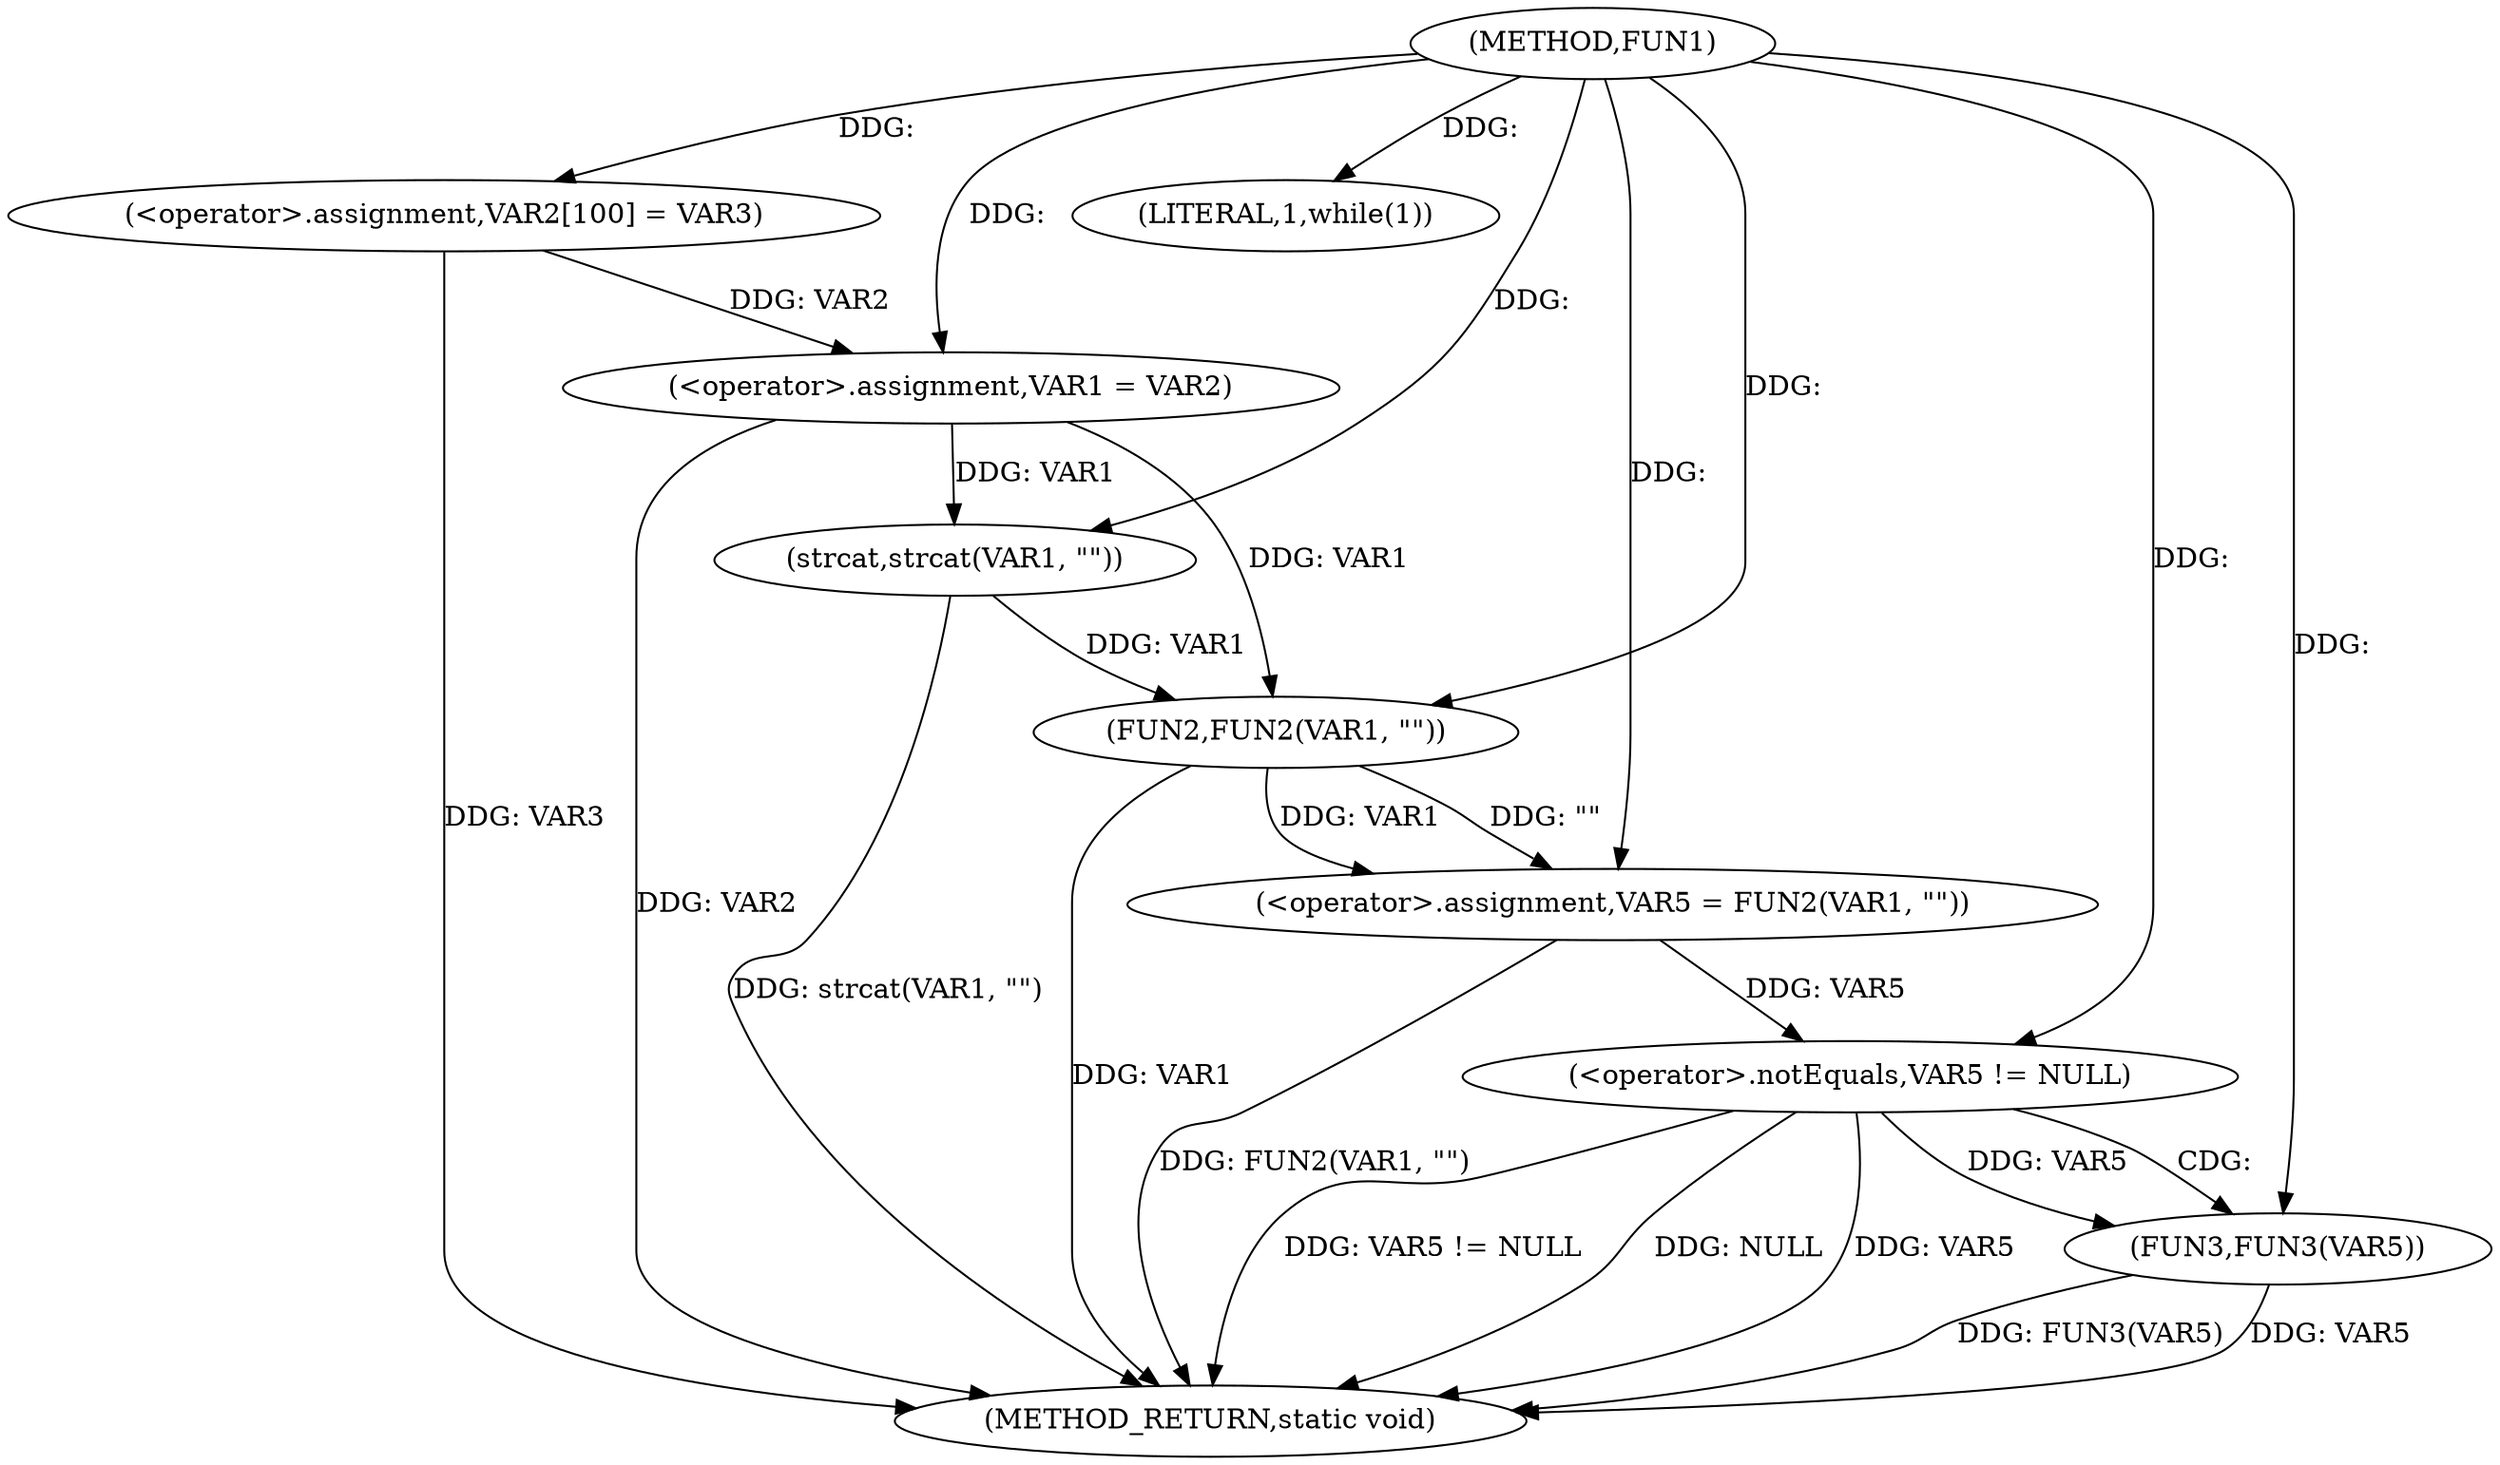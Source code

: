 digraph FUN1 {  
"1000100" [label = "(METHOD,FUN1)" ]
"1000131" [label = "(METHOD_RETURN,static void)" ]
"1000104" [label = "(<operator>.assignment,VAR2[100] = VAR3)" ]
"1000107" [label = "(<operator>.assignment,VAR1 = VAR2)" ]
"1000111" [label = "(LITERAL,1,while(1))" ]
"1000113" [label = "(strcat,strcat(VAR1, \"\"))" ]
"1000119" [label = "(<operator>.assignment,VAR5 = FUN2(VAR1, \"\"))" ]
"1000121" [label = "(FUN2,FUN2(VAR1, \"\"))" ]
"1000125" [label = "(<operator>.notEquals,VAR5 != NULL)" ]
"1000129" [label = "(FUN3,FUN3(VAR5))" ]
  "1000125" -> "1000131"  [ label = "DDG: VAR5 != NULL"] 
  "1000129" -> "1000131"  [ label = "DDG: FUN3(VAR5)"] 
  "1000119" -> "1000131"  [ label = "DDG: FUN2(VAR1, \"\")"] 
  "1000125" -> "1000131"  [ label = "DDG: NULL"] 
  "1000113" -> "1000131"  [ label = "DDG: strcat(VAR1, \"\")"] 
  "1000121" -> "1000131"  [ label = "DDG: VAR1"] 
  "1000129" -> "1000131"  [ label = "DDG: VAR5"] 
  "1000125" -> "1000131"  [ label = "DDG: VAR5"] 
  "1000104" -> "1000131"  [ label = "DDG: VAR3"] 
  "1000107" -> "1000131"  [ label = "DDG: VAR2"] 
  "1000100" -> "1000104"  [ label = "DDG: "] 
  "1000104" -> "1000107"  [ label = "DDG: VAR2"] 
  "1000100" -> "1000107"  [ label = "DDG: "] 
  "1000100" -> "1000111"  [ label = "DDG: "] 
  "1000107" -> "1000113"  [ label = "DDG: VAR1"] 
  "1000100" -> "1000113"  [ label = "DDG: "] 
  "1000121" -> "1000119"  [ label = "DDG: VAR1"] 
  "1000121" -> "1000119"  [ label = "DDG: \"\""] 
  "1000100" -> "1000119"  [ label = "DDG: "] 
  "1000107" -> "1000121"  [ label = "DDG: VAR1"] 
  "1000113" -> "1000121"  [ label = "DDG: VAR1"] 
  "1000100" -> "1000121"  [ label = "DDG: "] 
  "1000119" -> "1000125"  [ label = "DDG: VAR5"] 
  "1000100" -> "1000125"  [ label = "DDG: "] 
  "1000125" -> "1000129"  [ label = "DDG: VAR5"] 
  "1000100" -> "1000129"  [ label = "DDG: "] 
  "1000125" -> "1000129"  [ label = "CDG: "] 
}

